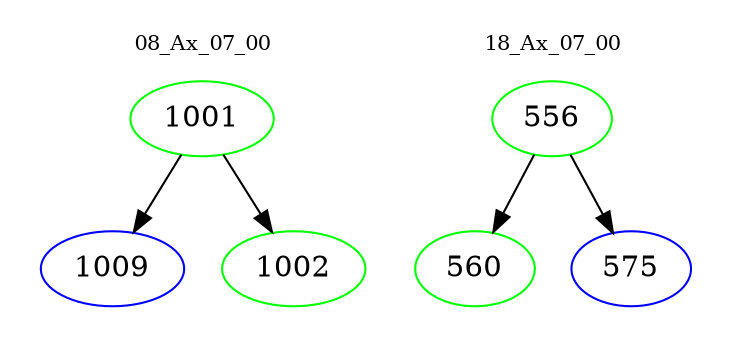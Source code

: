 digraph{
subgraph cluster_0 {
color = white
label = "08_Ax_07_00";
fontsize=10;
T0_1001 [label="1001", color="green"]
T0_1001 -> T0_1009 [color="black"]
T0_1009 [label="1009", color="blue"]
T0_1001 -> T0_1002 [color="black"]
T0_1002 [label="1002", color="green"]
}
subgraph cluster_1 {
color = white
label = "18_Ax_07_00";
fontsize=10;
T1_556 [label="556", color="green"]
T1_556 -> T1_560 [color="black"]
T1_560 [label="560", color="green"]
T1_556 -> T1_575 [color="black"]
T1_575 [label="575", color="blue"]
}
}
